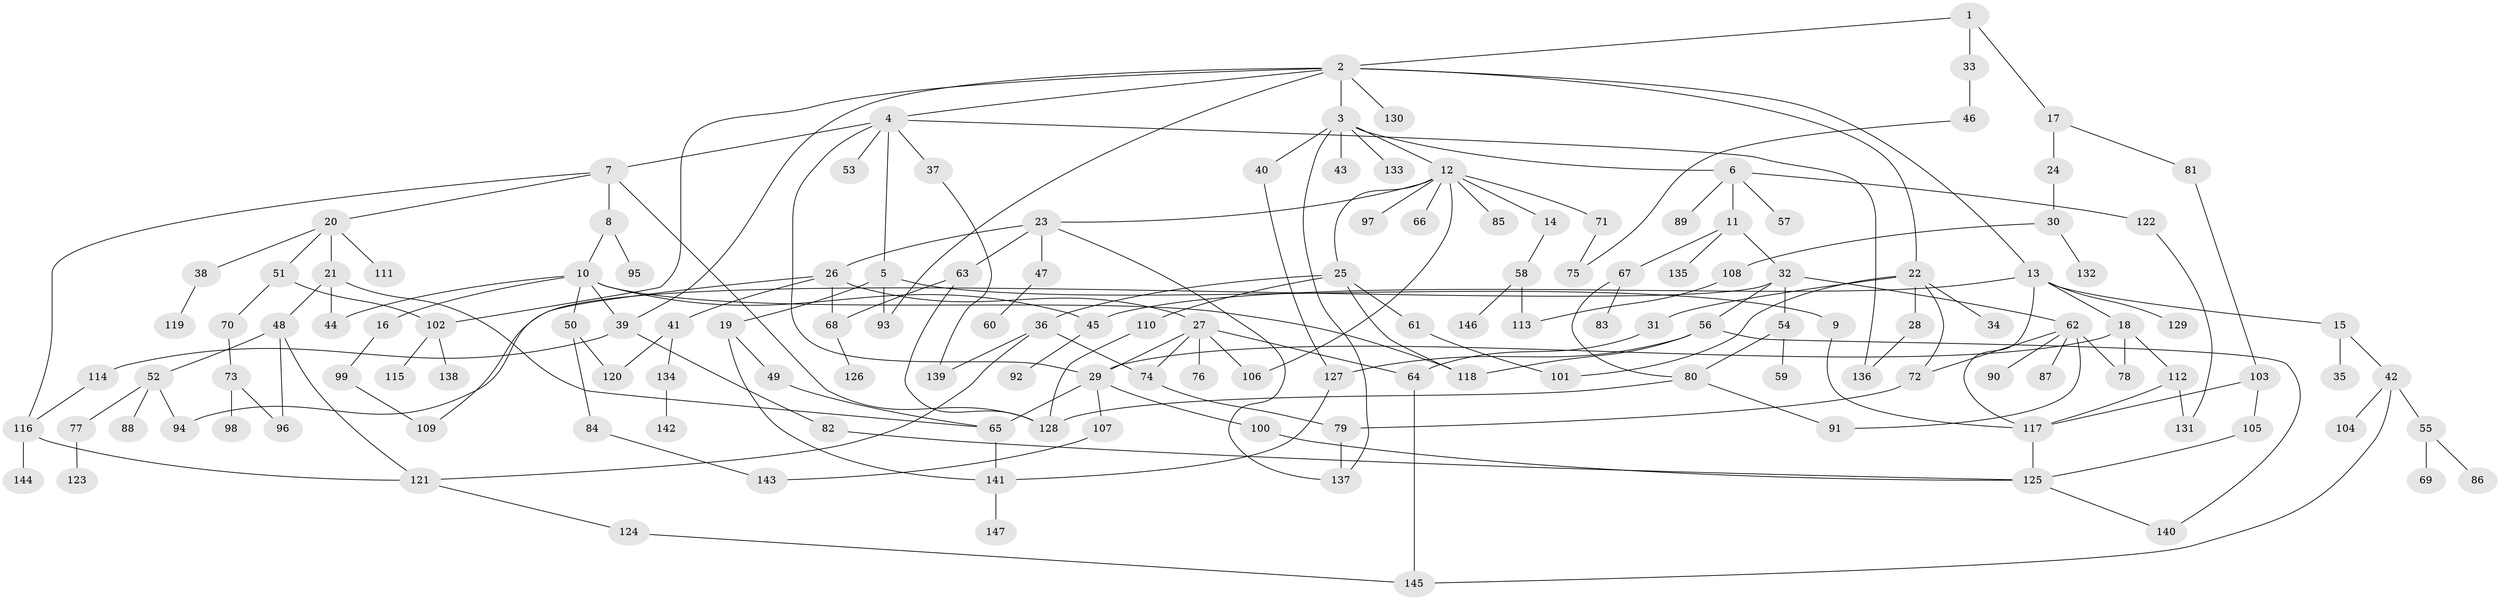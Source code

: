 // Generated by graph-tools (version 1.1) at 2025/41/03/09/25 04:41:59]
// undirected, 147 vertices, 197 edges
graph export_dot {
graph [start="1"]
  node [color=gray90,style=filled];
  1;
  2;
  3;
  4;
  5;
  6;
  7;
  8;
  9;
  10;
  11;
  12;
  13;
  14;
  15;
  16;
  17;
  18;
  19;
  20;
  21;
  22;
  23;
  24;
  25;
  26;
  27;
  28;
  29;
  30;
  31;
  32;
  33;
  34;
  35;
  36;
  37;
  38;
  39;
  40;
  41;
  42;
  43;
  44;
  45;
  46;
  47;
  48;
  49;
  50;
  51;
  52;
  53;
  54;
  55;
  56;
  57;
  58;
  59;
  60;
  61;
  62;
  63;
  64;
  65;
  66;
  67;
  68;
  69;
  70;
  71;
  72;
  73;
  74;
  75;
  76;
  77;
  78;
  79;
  80;
  81;
  82;
  83;
  84;
  85;
  86;
  87;
  88;
  89;
  90;
  91;
  92;
  93;
  94;
  95;
  96;
  97;
  98;
  99;
  100;
  101;
  102;
  103;
  104;
  105;
  106;
  107;
  108;
  109;
  110;
  111;
  112;
  113;
  114;
  115;
  116;
  117;
  118;
  119;
  120;
  121;
  122;
  123;
  124;
  125;
  126;
  127;
  128;
  129;
  130;
  131;
  132;
  133;
  134;
  135;
  136;
  137;
  138;
  139;
  140;
  141;
  142;
  143;
  144;
  145;
  146;
  147;
  1 -- 2;
  1 -- 17;
  1 -- 33;
  2 -- 3;
  2 -- 4;
  2 -- 13;
  2 -- 22;
  2 -- 130;
  2 -- 39;
  2 -- 93;
  2 -- 102;
  3 -- 6;
  3 -- 12;
  3 -- 40;
  3 -- 43;
  3 -- 133;
  3 -- 137;
  4 -- 5;
  4 -- 7;
  4 -- 37;
  4 -- 53;
  4 -- 136;
  4 -- 29;
  5 -- 9;
  5 -- 19;
  5 -- 93;
  6 -- 11;
  6 -- 57;
  6 -- 89;
  6 -- 122;
  7 -- 8;
  7 -- 20;
  7 -- 116;
  7 -- 128;
  8 -- 10;
  8 -- 95;
  9 -- 117;
  10 -- 16;
  10 -- 39;
  10 -- 45;
  10 -- 50;
  10 -- 44;
  10 -- 118;
  11 -- 32;
  11 -- 67;
  11 -- 135;
  12 -- 14;
  12 -- 23;
  12 -- 25;
  12 -- 66;
  12 -- 71;
  12 -- 85;
  12 -- 97;
  12 -- 106;
  13 -- 15;
  13 -- 18;
  13 -- 129;
  13 -- 117;
  13 -- 45;
  14 -- 58;
  15 -- 35;
  15 -- 42;
  16 -- 99;
  17 -- 24;
  17 -- 81;
  18 -- 29;
  18 -- 78;
  18 -- 112;
  19 -- 49;
  19 -- 141;
  20 -- 21;
  20 -- 38;
  20 -- 51;
  20 -- 111;
  21 -- 44;
  21 -- 48;
  21 -- 65;
  22 -- 28;
  22 -- 31;
  22 -- 34;
  22 -- 101;
  22 -- 72;
  23 -- 26;
  23 -- 47;
  23 -- 63;
  23 -- 137;
  24 -- 30;
  25 -- 36;
  25 -- 61;
  25 -- 110;
  25 -- 118;
  26 -- 27;
  26 -- 41;
  26 -- 68;
  26 -- 109;
  27 -- 64;
  27 -- 76;
  27 -- 29;
  27 -- 74;
  27 -- 106;
  28 -- 136;
  29 -- 100;
  29 -- 107;
  29 -- 65;
  30 -- 108;
  30 -- 132;
  31 -- 64;
  32 -- 54;
  32 -- 56;
  32 -- 62;
  32 -- 94;
  33 -- 46;
  36 -- 74;
  36 -- 139;
  36 -- 121;
  37 -- 139;
  38 -- 119;
  39 -- 82;
  39 -- 114;
  40 -- 127;
  41 -- 120;
  41 -- 134;
  42 -- 55;
  42 -- 104;
  42 -- 145;
  45 -- 92;
  46 -- 75;
  47 -- 60;
  48 -- 52;
  48 -- 121;
  48 -- 96;
  49 -- 65;
  50 -- 84;
  50 -- 120;
  51 -- 70;
  51 -- 102;
  52 -- 77;
  52 -- 88;
  52 -- 94;
  54 -- 59;
  54 -- 80;
  55 -- 69;
  55 -- 86;
  56 -- 118;
  56 -- 140;
  56 -- 127;
  58 -- 146;
  58 -- 113;
  61 -- 101;
  62 -- 72;
  62 -- 87;
  62 -- 90;
  62 -- 91;
  62 -- 78;
  63 -- 68;
  63 -- 128;
  64 -- 145;
  65 -- 141;
  67 -- 83;
  67 -- 80;
  68 -- 126;
  70 -- 73;
  71 -- 75;
  72 -- 79;
  73 -- 96;
  73 -- 98;
  74 -- 79;
  77 -- 123;
  79 -- 137;
  80 -- 91;
  80 -- 128;
  81 -- 103;
  82 -- 125;
  84 -- 143;
  99 -- 109;
  100 -- 125;
  102 -- 115;
  102 -- 138;
  103 -- 105;
  103 -- 117;
  105 -- 125;
  107 -- 143;
  108 -- 113;
  110 -- 128;
  112 -- 131;
  112 -- 117;
  114 -- 116;
  116 -- 121;
  116 -- 144;
  117 -- 125;
  121 -- 124;
  122 -- 131;
  124 -- 145;
  125 -- 140;
  127 -- 141;
  134 -- 142;
  141 -- 147;
}
